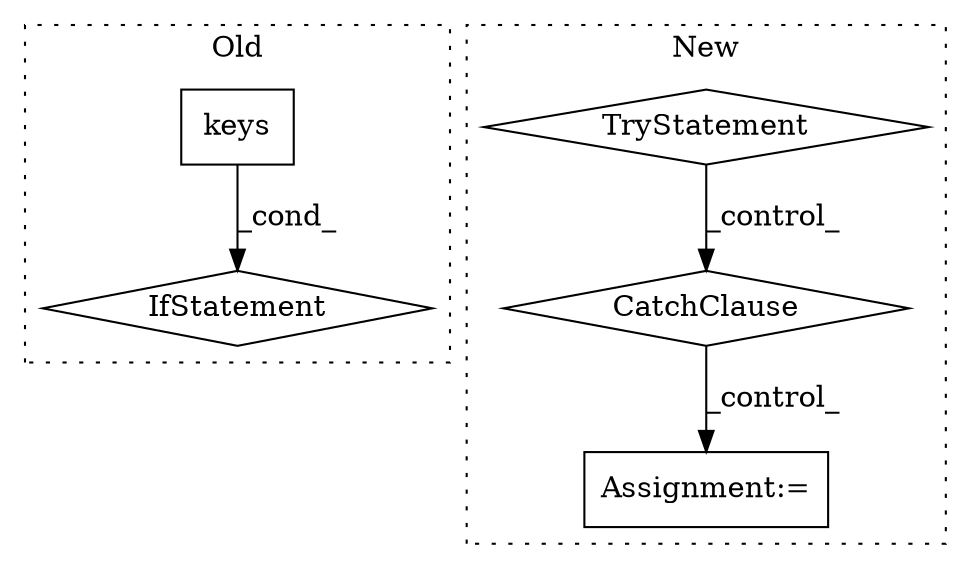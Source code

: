 digraph G {
subgraph cluster0 {
1 [label="keys" a="32" s="6326" l="6" shape="box"];
4 [label="IfStatement" a="25" s="6290,6332" l="10,2" shape="diamond"];
label = "Old";
style="dotted";
}
subgraph cluster1 {
2 [label="CatchClause" a="12" s="7076,7109" l="13,2" shape="diamond"];
3 [label="TryStatement" a="54" s="7014" l="4" shape="diamond"];
5 [label="Assignment:=" a="7" s="7122" l="2" shape="box"];
label = "New";
style="dotted";
}
1 -> 4 [label="_cond_"];
2 -> 5 [label="_control_"];
3 -> 2 [label="_control_"];
}